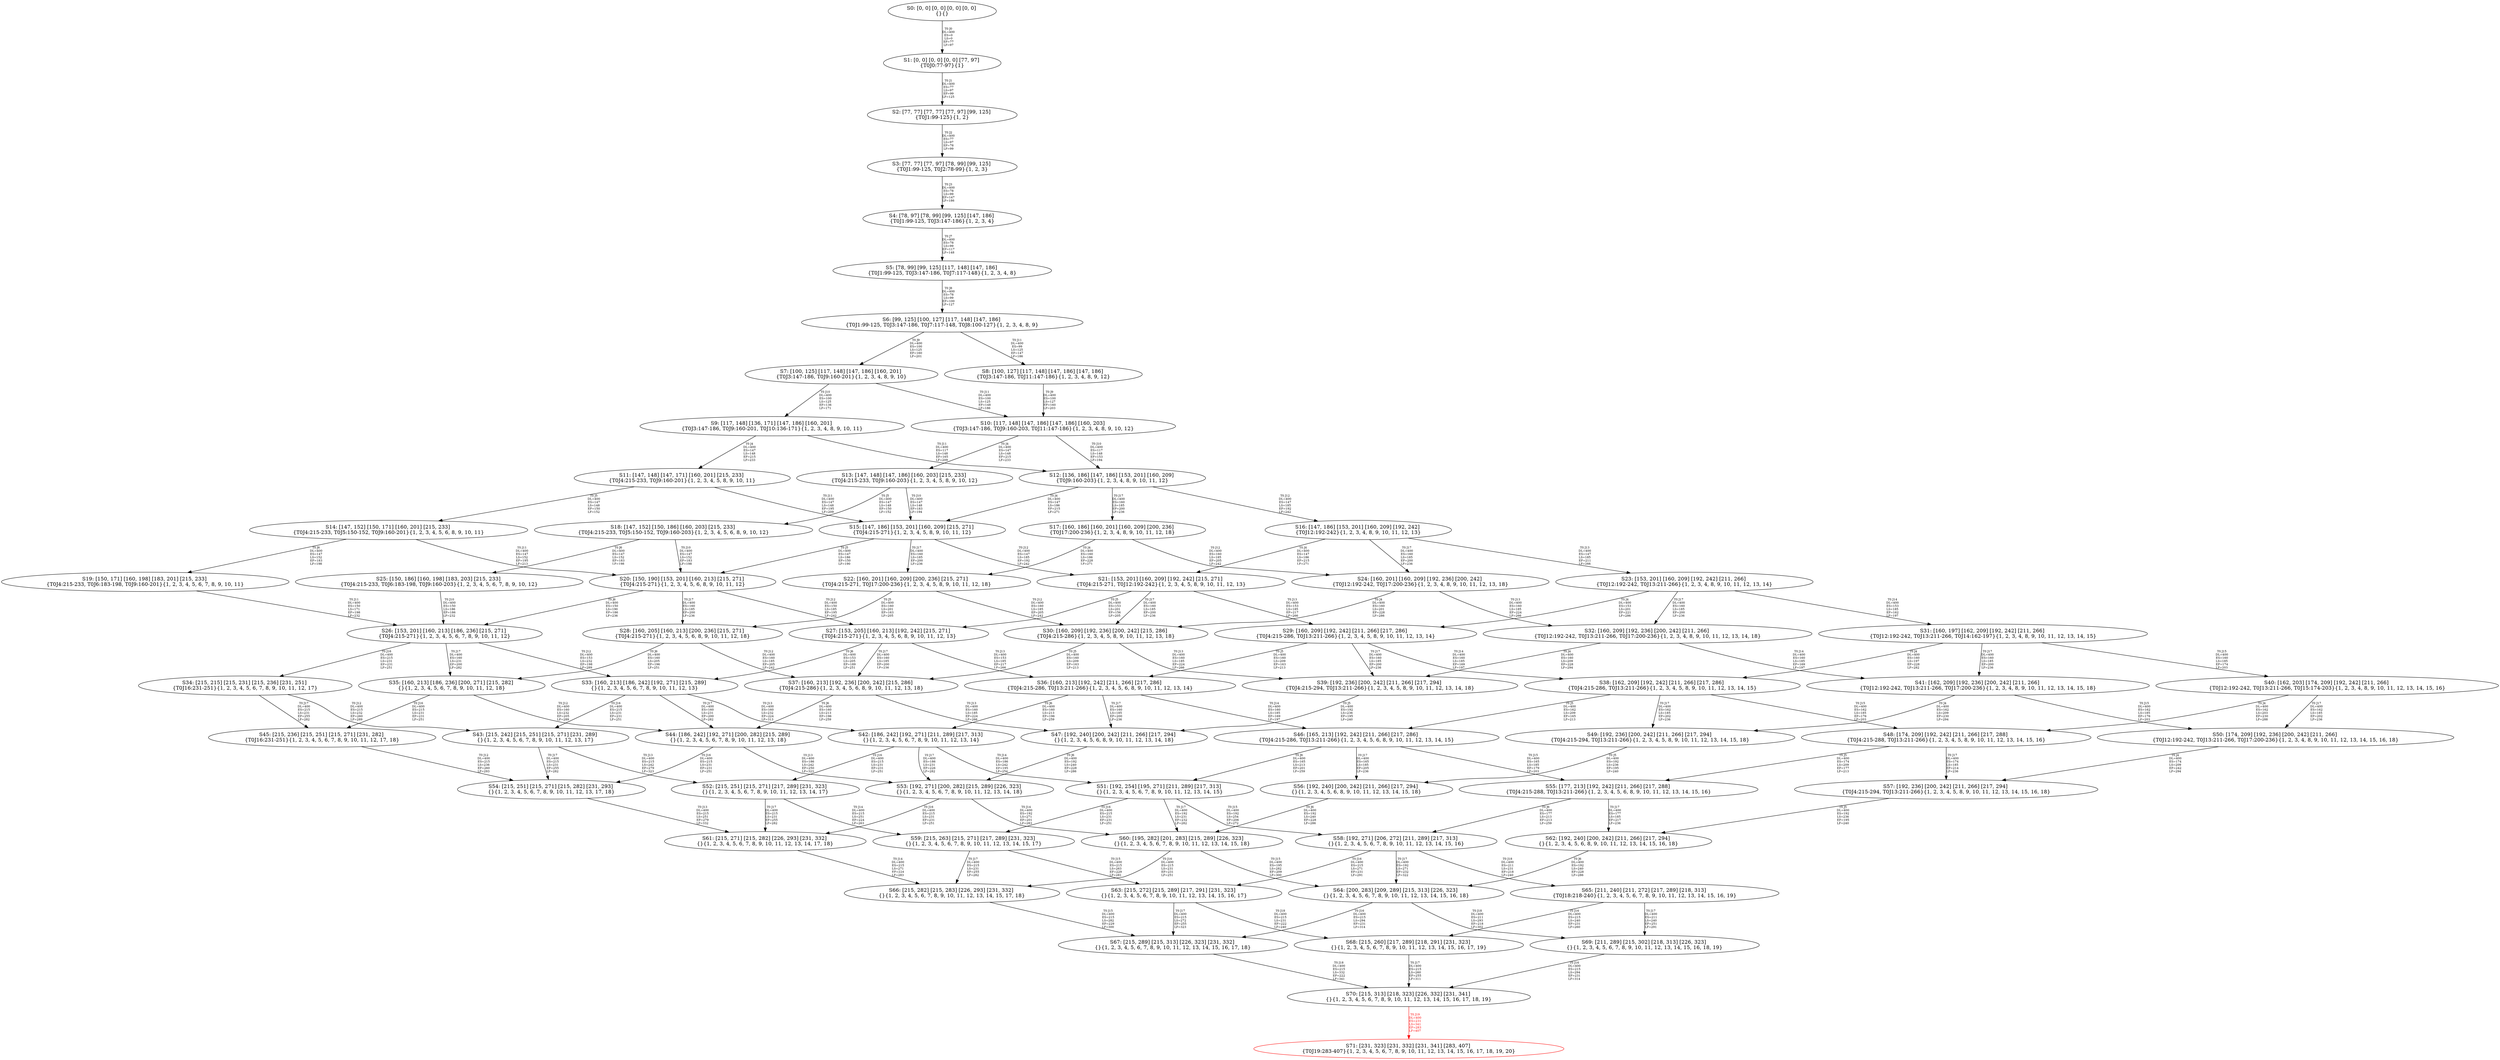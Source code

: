 digraph {
	S0[label="S0: [0, 0] [0, 0] [0, 0] [0, 0] \n{}{}"];
	S1[label="S1: [0, 0] [0, 0] [0, 0] [77, 97] \n{T0J0:77-97}{1}"];
	S2[label="S2: [77, 77] [77, 77] [77, 97] [99, 125] \n{T0J1:99-125}{1, 2}"];
	S3[label="S3: [77, 77] [77, 97] [78, 99] [99, 125] \n{T0J1:99-125, T0J2:78-99}{1, 2, 3}"];
	S4[label="S4: [78, 97] [78, 99] [99, 125] [147, 186] \n{T0J1:99-125, T0J3:147-186}{1, 2, 3, 4}"];
	S5[label="S5: [78, 99] [99, 125] [117, 148] [147, 186] \n{T0J1:99-125, T0J3:147-186, T0J7:117-148}{1, 2, 3, 4, 8}"];
	S6[label="S6: [99, 125] [100, 127] [117, 148] [147, 186] \n{T0J1:99-125, T0J3:147-186, T0J7:117-148, T0J8:100-127}{1, 2, 3, 4, 8, 9}"];
	S7[label="S7: [100, 125] [117, 148] [147, 186] [160, 201] \n{T0J3:147-186, T0J9:160-201}{1, 2, 3, 4, 8, 9, 10}"];
	S8[label="S8: [100, 127] [117, 148] [147, 186] [147, 186] \n{T0J3:147-186, T0J11:147-186}{1, 2, 3, 4, 8, 9, 12}"];
	S9[label="S9: [117, 148] [136, 171] [147, 186] [160, 201] \n{T0J3:147-186, T0J9:160-201, T0J10:136-171}{1, 2, 3, 4, 8, 9, 10, 11}"];
	S10[label="S10: [117, 148] [147, 186] [147, 186] [160, 203] \n{T0J3:147-186, T0J9:160-203, T0J11:147-186}{1, 2, 3, 4, 8, 9, 10, 12}"];
	S11[label="S11: [147, 148] [147, 171] [160, 201] [215, 233] \n{T0J4:215-233, T0J9:160-201}{1, 2, 3, 4, 5, 8, 9, 10, 11}"];
	S12[label="S12: [136, 186] [147, 186] [153, 201] [160, 209] \n{T0J9:160-203}{1, 2, 3, 4, 8, 9, 10, 11, 12}"];
	S13[label="S13: [147, 148] [147, 186] [160, 203] [215, 233] \n{T0J4:215-233, T0J9:160-203}{1, 2, 3, 4, 5, 8, 9, 10, 12}"];
	S14[label="S14: [147, 152] [150, 171] [160, 201] [215, 233] \n{T0J4:215-233, T0J5:150-152, T0J9:160-201}{1, 2, 3, 4, 5, 6, 8, 9, 10, 11}"];
	S15[label="S15: [147, 186] [153, 201] [160, 209] [215, 271] \n{T0J4:215-271}{1, 2, 3, 4, 5, 8, 9, 10, 11, 12}"];
	S16[label="S16: [147, 186] [153, 201] [160, 209] [192, 242] \n{T0J12:192-242}{1, 2, 3, 4, 8, 9, 10, 11, 12, 13}"];
	S17[label="S17: [160, 186] [160, 201] [160, 209] [200, 236] \n{T0J17:200-236}{1, 2, 3, 4, 8, 9, 10, 11, 12, 18}"];
	S18[label="S18: [147, 152] [150, 186] [160, 203] [215, 233] \n{T0J4:215-233, T0J5:150-152, T0J9:160-203}{1, 2, 3, 4, 5, 6, 8, 9, 10, 12}"];
	S19[label="S19: [150, 171] [160, 198] [183, 201] [215, 233] \n{T0J4:215-233, T0J6:183-198, T0J9:160-201}{1, 2, 3, 4, 5, 6, 7, 8, 9, 10, 11}"];
	S20[label="S20: [150, 190] [153, 201] [160, 213] [215, 271] \n{T0J4:215-271}{1, 2, 3, 4, 5, 6, 8, 9, 10, 11, 12}"];
	S21[label="S21: [153, 201] [160, 209] [192, 242] [215, 271] \n{T0J4:215-271, T0J12:192-242}{1, 2, 3, 4, 5, 8, 9, 10, 11, 12, 13}"];
	S22[label="S22: [160, 201] [160, 209] [200, 236] [215, 271] \n{T0J4:215-271, T0J17:200-236}{1, 2, 3, 4, 5, 8, 9, 10, 11, 12, 18}"];
	S23[label="S23: [153, 201] [160, 209] [192, 242] [211, 266] \n{T0J12:192-242, T0J13:211-266}{1, 2, 3, 4, 8, 9, 10, 11, 12, 13, 14}"];
	S24[label="S24: [160, 201] [160, 209] [192, 236] [200, 242] \n{T0J12:192-242, T0J17:200-236}{1, 2, 3, 4, 8, 9, 10, 11, 12, 13, 18}"];
	S25[label="S25: [150, 186] [160, 198] [183, 203] [215, 233] \n{T0J4:215-233, T0J6:183-198, T0J9:160-203}{1, 2, 3, 4, 5, 6, 7, 8, 9, 10, 12}"];
	S26[label="S26: [153, 201] [160, 213] [186, 236] [215, 271] \n{T0J4:215-271}{1, 2, 3, 4, 5, 6, 7, 8, 9, 10, 11, 12}"];
	S27[label="S27: [153, 205] [160, 213] [192, 242] [215, 271] \n{T0J4:215-271}{1, 2, 3, 4, 5, 6, 8, 9, 10, 11, 12, 13}"];
	S28[label="S28: [160, 205] [160, 213] [200, 236] [215, 271] \n{T0J4:215-271}{1, 2, 3, 4, 5, 6, 8, 9, 10, 11, 12, 18}"];
	S29[label="S29: [160, 209] [192, 242] [211, 266] [217, 286] \n{T0J4:215-286, T0J13:211-266}{1, 2, 3, 4, 5, 8, 9, 10, 11, 12, 13, 14}"];
	S30[label="S30: [160, 209] [192, 236] [200, 242] [215, 286] \n{T0J4:215-286}{1, 2, 3, 4, 5, 8, 9, 10, 11, 12, 13, 18}"];
	S31[label="S31: [160, 197] [162, 209] [192, 242] [211, 266] \n{T0J12:192-242, T0J13:211-266, T0J14:162-197}{1, 2, 3, 4, 8, 9, 10, 11, 12, 13, 14, 15}"];
	S32[label="S32: [160, 209] [192, 236] [200, 242] [211, 266] \n{T0J12:192-242, T0J13:211-266, T0J17:200-236}{1, 2, 3, 4, 8, 9, 10, 11, 12, 13, 14, 18}"];
	S33[label="S33: [160, 213] [186, 242] [192, 271] [215, 289] \n{}{1, 2, 3, 4, 5, 6, 7, 8, 9, 10, 11, 12, 13}"];
	S34[label="S34: [215, 215] [215, 231] [215, 236] [231, 251] \n{T0J16:231-251}{1, 2, 3, 4, 5, 6, 7, 8, 9, 10, 11, 12, 17}"];
	S35[label="S35: [160, 213] [186, 236] [200, 271] [215, 282] \n{}{1, 2, 3, 4, 5, 6, 7, 8, 9, 10, 11, 12, 18}"];
	S36[label="S36: [160, 213] [192, 242] [211, 266] [217, 286] \n{T0J4:215-286, T0J13:211-266}{1, 2, 3, 4, 5, 6, 8, 9, 10, 11, 12, 13, 14}"];
	S37[label="S37: [160, 213] [192, 236] [200, 242] [215, 286] \n{T0J4:215-286}{1, 2, 3, 4, 5, 6, 8, 9, 10, 11, 12, 13, 18}"];
	S38[label="S38: [162, 209] [192, 242] [211, 266] [217, 286] \n{T0J4:215-286, T0J13:211-266}{1, 2, 3, 4, 5, 8, 9, 10, 11, 12, 13, 14, 15}"];
	S39[label="S39: [192, 236] [200, 242] [211, 266] [217, 294] \n{T0J4:215-294, T0J13:211-266}{1, 2, 3, 4, 5, 8, 9, 10, 11, 12, 13, 14, 18}"];
	S40[label="S40: [162, 203] [174, 209] [192, 242] [211, 266] \n{T0J12:192-242, T0J13:211-266, T0J15:174-203}{1, 2, 3, 4, 8, 9, 10, 11, 12, 13, 14, 15, 16}"];
	S41[label="S41: [162, 209] [192, 236] [200, 242] [211, 266] \n{T0J12:192-242, T0J13:211-266, T0J17:200-236}{1, 2, 3, 4, 8, 9, 10, 11, 12, 13, 14, 15, 18}"];
	S42[label="S42: [186, 242] [192, 271] [211, 289] [217, 313] \n{}{1, 2, 3, 4, 5, 6, 7, 8, 9, 10, 11, 12, 13, 14}"];
	S43[label="S43: [215, 242] [215, 251] [215, 271] [231, 289] \n{}{1, 2, 3, 4, 5, 6, 7, 8, 9, 10, 11, 12, 13, 17}"];
	S44[label="S44: [186, 242] [192, 271] [200, 282] [215, 289] \n{}{1, 2, 3, 4, 5, 6, 7, 8, 9, 10, 11, 12, 13, 18}"];
	S45[label="S45: [215, 236] [215, 251] [215, 271] [231, 282] \n{T0J16:231-251}{1, 2, 3, 4, 5, 6, 7, 8, 9, 10, 11, 12, 17, 18}"];
	S46[label="S46: [165, 213] [192, 242] [211, 266] [217, 286] \n{T0J4:215-286, T0J13:211-266}{1, 2, 3, 4, 5, 6, 8, 9, 10, 11, 12, 13, 14, 15}"];
	S47[label="S47: [192, 240] [200, 242] [211, 266] [217, 294] \n{}{1, 2, 3, 4, 5, 6, 8, 9, 10, 11, 12, 13, 14, 18}"];
	S48[label="S48: [174, 209] [192, 242] [211, 266] [217, 288] \n{T0J4:215-288, T0J13:211-266}{1, 2, 3, 4, 5, 8, 9, 10, 11, 12, 13, 14, 15, 16}"];
	S49[label="S49: [192, 236] [200, 242] [211, 266] [217, 294] \n{T0J4:215-294, T0J13:211-266}{1, 2, 3, 4, 5, 8, 9, 10, 11, 12, 13, 14, 15, 18}"];
	S50[label="S50: [174, 209] [192, 236] [200, 242] [211, 266] \n{T0J12:192-242, T0J13:211-266, T0J17:200-236}{1, 2, 3, 4, 8, 9, 10, 11, 12, 13, 14, 15, 16, 18}"];
	S51[label="S51: [192, 254] [195, 271] [211, 289] [217, 313] \n{}{1, 2, 3, 4, 5, 6, 7, 8, 9, 10, 11, 12, 13, 14, 15}"];
	S52[label="S52: [215, 251] [215, 271] [217, 289] [231, 323] \n{}{1, 2, 3, 4, 5, 6, 7, 8, 9, 10, 11, 12, 13, 14, 17}"];
	S53[label="S53: [192, 271] [200, 282] [215, 289] [226, 323] \n{}{1, 2, 3, 4, 5, 6, 7, 8, 9, 10, 11, 12, 13, 14, 18}"];
	S54[label="S54: [215, 251] [215, 271] [215, 282] [231, 293] \n{}{1, 2, 3, 4, 5, 6, 7, 8, 9, 10, 11, 12, 13, 17, 18}"];
	S55[label="S55: [177, 213] [192, 242] [211, 266] [217, 288] \n{T0J4:215-288, T0J13:211-266}{1, 2, 3, 4, 5, 6, 8, 9, 10, 11, 12, 13, 14, 15, 16}"];
	S56[label="S56: [192, 240] [200, 242] [211, 266] [217, 294] \n{}{1, 2, 3, 4, 5, 6, 8, 9, 10, 11, 12, 13, 14, 15, 18}"];
	S57[label="S57: [192, 236] [200, 242] [211, 266] [217, 294] \n{T0J4:215-294, T0J13:211-266}{1, 2, 3, 4, 5, 8, 9, 10, 11, 12, 13, 14, 15, 16, 18}"];
	S58[label="S58: [192, 271] [206, 272] [211, 289] [217, 313] \n{}{1, 2, 3, 4, 5, 6, 7, 8, 9, 10, 11, 12, 13, 14, 15, 16}"];
	S59[label="S59: [215, 263] [215, 271] [217, 289] [231, 323] \n{}{1, 2, 3, 4, 5, 6, 7, 8, 9, 10, 11, 12, 13, 14, 15, 17}"];
	S60[label="S60: [195, 282] [201, 283] [215, 289] [226, 323] \n{}{1, 2, 3, 4, 5, 6, 7, 8, 9, 10, 11, 12, 13, 14, 15, 18}"];
	S61[label="S61: [215, 271] [215, 282] [226, 293] [231, 332] \n{}{1, 2, 3, 4, 5, 6, 7, 8, 9, 10, 11, 12, 13, 14, 17, 18}"];
	S62[label="S62: [192, 240] [200, 242] [211, 266] [217, 294] \n{}{1, 2, 3, 4, 5, 6, 8, 9, 10, 11, 12, 13, 14, 15, 16, 18}"];
	S63[label="S63: [215, 272] [215, 289] [217, 291] [231, 323] \n{}{1, 2, 3, 4, 5, 6, 7, 8, 9, 10, 11, 12, 13, 14, 15, 16, 17}"];
	S64[label="S64: [200, 283] [209, 289] [215, 313] [226, 323] \n{}{1, 2, 3, 4, 5, 6, 7, 8, 9, 10, 11, 12, 13, 14, 15, 16, 18}"];
	S65[label="S65: [211, 240] [211, 272] [217, 289] [218, 313] \n{T0J18:218-240}{1, 2, 3, 4, 5, 6, 7, 8, 9, 10, 11, 12, 13, 14, 15, 16, 19}"];
	S66[label="S66: [215, 282] [215, 283] [226, 293] [231, 332] \n{}{1, 2, 3, 4, 5, 6, 7, 8, 9, 10, 11, 12, 13, 14, 15, 17, 18}"];
	S67[label="S67: [215, 289] [215, 313] [226, 323] [231, 332] \n{}{1, 2, 3, 4, 5, 6, 7, 8, 9, 10, 11, 12, 13, 14, 15, 16, 17, 18}"];
	S68[label="S68: [215, 260] [217, 289] [218, 291] [231, 323] \n{}{1, 2, 3, 4, 5, 6, 7, 8, 9, 10, 11, 12, 13, 14, 15, 16, 17, 19}"];
	S69[label="S69: [211, 289] [215, 302] [218, 313] [226, 323] \n{}{1, 2, 3, 4, 5, 6, 7, 8, 9, 10, 11, 12, 13, 14, 15, 16, 18, 19}"];
	S70[label="S70: [215, 313] [218, 323] [226, 332] [231, 341] \n{}{1, 2, 3, 4, 5, 6, 7, 8, 9, 10, 11, 12, 13, 14, 15, 16, 17, 18, 19}"];
	S71[label="S71: [231, 323] [231, 332] [231, 341] [283, 407] \n{T0J19:283-407}{1, 2, 3, 4, 5, 6, 7, 8, 9, 10, 11, 12, 13, 14, 15, 16, 17, 18, 19, 20}"];
	S0 -> S1[label="T0 J0\nDL=400\nES=0\nLS=0\nEF=77\nLF=97",fontsize=8];
	S1 -> S2[label="T0 J1\nDL=400\nES=77\nLS=97\nEF=99\nLF=125",fontsize=8];
	S2 -> S3[label="T0 J2\nDL=400\nES=77\nLS=97\nEF=78\nLF=99",fontsize=8];
	S3 -> S4[label="T0 J3\nDL=400\nES=78\nLS=99\nEF=147\nLF=186",fontsize=8];
	S4 -> S5[label="T0 J7\nDL=400\nES=78\nLS=99\nEF=117\nLF=148",fontsize=8];
	S5 -> S6[label="T0 J8\nDL=400\nES=78\nLS=99\nEF=100\nLF=127",fontsize=8];
	S6 -> S7[label="T0 J9\nDL=400\nES=100\nLS=125\nEF=160\nLF=201",fontsize=8];
	S6 -> S8[label="T0 J11\nDL=400\nES=99\nLS=125\nEF=147\nLF=186",fontsize=8];
	S7 -> S9[label="T0 J10\nDL=400\nES=100\nLS=125\nEF=136\nLF=171",fontsize=8];
	S7 -> S10[label="T0 J11\nDL=400\nES=100\nLS=125\nEF=148\nLF=186",fontsize=8];
	S8 -> S10[label="T0 J9\nDL=400\nES=100\nLS=127\nEF=160\nLF=203",fontsize=8];
	S9 -> S11[label="T0 J4\nDL=400\nES=147\nLS=148\nEF=215\nLF=233",fontsize=8];
	S9 -> S12[label="T0 J11\nDL=400\nES=117\nLS=148\nEF=165\nLF=209",fontsize=8];
	S10 -> S13[label="T0 J4\nDL=400\nES=147\nLS=148\nEF=215\nLF=233",fontsize=8];
	S10 -> S12[label="T0 J10\nDL=400\nES=117\nLS=148\nEF=153\nLF=194",fontsize=8];
	S11 -> S14[label="T0 J5\nDL=400\nES=147\nLS=148\nEF=150\nLF=152",fontsize=8];
	S11 -> S15[label="T0 J11\nDL=400\nES=147\nLS=148\nEF=195\nLF=209",fontsize=8];
	S12 -> S15[label="T0 J4\nDL=400\nES=147\nLS=186\nEF=215\nLF=271",fontsize=8];
	S12 -> S16[label="T0 J12\nDL=400\nES=147\nLS=185\nEF=192\nLF=242",fontsize=8];
	S12 -> S17[label="T0 J17\nDL=400\nES=160\nLS=185\nEF=200\nLF=236",fontsize=8];
	S13 -> S18[label="T0 J5\nDL=400\nES=147\nLS=148\nEF=150\nLF=152",fontsize=8];
	S13 -> S15[label="T0 J10\nDL=400\nES=147\nLS=148\nEF=183\nLF=194",fontsize=8];
	S14 -> S19[label="T0 J6\nDL=400\nES=147\nLS=152\nEF=183\nLF=198",fontsize=8];
	S14 -> S20[label="T0 J11\nDL=400\nES=147\nLS=152\nEF=195\nLF=213",fontsize=8];
	S15 -> S20[label="T0 J5\nDL=400\nES=147\nLS=186\nEF=150\nLF=190",fontsize=8];
	S15 -> S21[label="T0 J12\nDL=400\nES=147\nLS=185\nEF=192\nLF=242",fontsize=8];
	S15 -> S22[label="T0 J17\nDL=400\nES=160\nLS=185\nEF=200\nLF=236",fontsize=8];
	S16 -> S21[label="T0 J4\nDL=400\nES=147\nLS=186\nEF=215\nLF=271",fontsize=8];
	S16 -> S23[label="T0 J13\nDL=400\nES=147\nLS=185\nEF=211\nLF=266",fontsize=8];
	S16 -> S24[label="T0 J17\nDL=400\nES=160\nLS=185\nEF=200\nLF=236",fontsize=8];
	S17 -> S22[label="T0 J4\nDL=400\nES=160\nLS=186\nEF=228\nLF=271",fontsize=8];
	S17 -> S24[label="T0 J12\nDL=400\nES=160\nLS=185\nEF=205\nLF=242",fontsize=8];
	S18 -> S25[label="T0 J6\nDL=400\nES=147\nLS=152\nEF=183\nLF=198",fontsize=8];
	S18 -> S20[label="T0 J10\nDL=400\nES=147\nLS=152\nEF=183\nLF=198",fontsize=8];
	S19 -> S26[label="T0 J11\nDL=400\nES=150\nLS=171\nEF=198\nLF=232",fontsize=8];
	S20 -> S26[label="T0 J6\nDL=400\nES=150\nLS=190\nEF=186\nLF=236",fontsize=8];
	S20 -> S27[label="T0 J12\nDL=400\nES=150\nLS=185\nEF=195\nLF=242",fontsize=8];
	S20 -> S28[label="T0 J17\nDL=400\nES=160\nLS=185\nEF=200\nLF=236",fontsize=8];
	S21 -> S27[label="T0 J5\nDL=400\nES=153\nLS=201\nEF=156\nLF=205",fontsize=8];
	S21 -> S29[label="T0 J13\nDL=400\nES=153\nLS=185\nEF=217\nLF=266",fontsize=8];
	S21 -> S30[label="T0 J17\nDL=400\nES=160\nLS=185\nEF=200\nLF=236",fontsize=8];
	S22 -> S28[label="T0 J5\nDL=400\nES=160\nLS=201\nEF=163\nLF=205",fontsize=8];
	S22 -> S30[label="T0 J12\nDL=400\nES=160\nLS=185\nEF=205\nLF=242",fontsize=8];
	S23 -> S29[label="T0 J4\nDL=400\nES=153\nLS=201\nEF=221\nLF=286",fontsize=8];
	S23 -> S31[label="T0 J14\nDL=400\nES=153\nLS=185\nEF=162\nLF=197",fontsize=8];
	S23 -> S32[label="T0 J17\nDL=400\nES=160\nLS=185\nEF=200\nLF=236",fontsize=8];
	S24 -> S30[label="T0 J4\nDL=400\nES=160\nLS=201\nEF=228\nLF=286",fontsize=8];
	S24 -> S32[label="T0 J13\nDL=400\nES=160\nLS=185\nEF=224\nLF=266",fontsize=8];
	S25 -> S26[label="T0 J10\nDL=400\nES=150\nLS=186\nEF=186\nLF=232",fontsize=8];
	S26 -> S33[label="T0 J12\nDL=400\nES=153\nLS=232\nEF=198\nLF=289",fontsize=8];
	S26 -> S34[label="T0 J16\nDL=400\nES=215\nLS=231\nEF=231\nLF=251",fontsize=8];
	S26 -> S35[label="T0 J17\nDL=400\nES=160\nLS=231\nEF=200\nLF=282",fontsize=8];
	S27 -> S33[label="T0 J6\nDL=400\nES=153\nLS=205\nEF=189\nLF=251",fontsize=8];
	S27 -> S36[label="T0 J13\nDL=400\nES=153\nLS=185\nEF=217\nLF=266",fontsize=8];
	S27 -> S37[label="T0 J17\nDL=400\nES=160\nLS=185\nEF=200\nLF=236",fontsize=8];
	S28 -> S35[label="T0 J6\nDL=400\nES=160\nLS=205\nEF=196\nLF=251",fontsize=8];
	S28 -> S37[label="T0 J12\nDL=400\nES=160\nLS=185\nEF=205\nLF=242",fontsize=8];
	S29 -> S36[label="T0 J5\nDL=400\nES=160\nLS=209\nEF=163\nLF=213",fontsize=8];
	S29 -> S38[label="T0 J14\nDL=400\nES=160\nLS=185\nEF=169\nLF=197",fontsize=8];
	S29 -> S39[label="T0 J17\nDL=400\nES=160\nLS=185\nEF=200\nLF=236",fontsize=8];
	S30 -> S37[label="T0 J5\nDL=400\nES=160\nLS=209\nEF=163\nLF=213",fontsize=8];
	S30 -> S39[label="T0 J13\nDL=400\nES=160\nLS=185\nEF=224\nLF=266",fontsize=8];
	S31 -> S38[label="T0 J4\nDL=400\nES=160\nLS=197\nEF=228\nLF=282",fontsize=8];
	S31 -> S40[label="T0 J15\nDL=400\nES=160\nLS=185\nEF=174\nLF=203",fontsize=8];
	S31 -> S41[label="T0 J17\nDL=400\nES=160\nLS=185\nEF=200\nLF=236",fontsize=8];
	S32 -> S39[label="T0 J4\nDL=400\nES=160\nLS=209\nEF=228\nLF=294",fontsize=8];
	S32 -> S41[label="T0 J14\nDL=400\nES=160\nLS=185\nEF=169\nLF=197",fontsize=8];
	S33 -> S42[label="T0 J13\nDL=400\nES=160\nLS=232\nEF=224\nLF=313",fontsize=8];
	S33 -> S43[label="T0 J16\nDL=400\nES=215\nLS=231\nEF=231\nLF=251",fontsize=8];
	S33 -> S44[label="T0 J17\nDL=400\nES=160\nLS=231\nEF=200\nLF=282",fontsize=8];
	S34 -> S43[label="T0 J12\nDL=400\nES=215\nLS=232\nEF=260\nLF=289",fontsize=8];
	S34 -> S45[label="T0 J17\nDL=400\nES=215\nLS=231\nEF=255\nLF=282",fontsize=8];
	S35 -> S44[label="T0 J12\nDL=400\nES=160\nLS=232\nEF=205\nLF=289",fontsize=8];
	S35 -> S45[label="T0 J16\nDL=400\nES=215\nLS=231\nEF=231\nLF=251",fontsize=8];
	S36 -> S42[label="T0 J6\nDL=400\nES=160\nLS=213\nEF=196\nLF=259",fontsize=8];
	S36 -> S46[label="T0 J14\nDL=400\nES=160\nLS=185\nEF=169\nLF=197",fontsize=8];
	S36 -> S47[label="T0 J17\nDL=400\nES=160\nLS=185\nEF=200\nLF=236",fontsize=8];
	S37 -> S44[label="T0 J6\nDL=400\nES=160\nLS=213\nEF=196\nLF=259",fontsize=8];
	S37 -> S47[label="T0 J13\nDL=400\nES=160\nLS=185\nEF=224\nLF=266",fontsize=8];
	S38 -> S46[label="T0 J5\nDL=400\nES=162\nLS=209\nEF=165\nLF=213",fontsize=8];
	S38 -> S48[label="T0 J15\nDL=400\nES=162\nLS=185\nEF=176\nLF=203",fontsize=8];
	S38 -> S49[label="T0 J17\nDL=400\nES=162\nLS=185\nEF=202\nLF=236",fontsize=8];
	S39 -> S47[label="T0 J5\nDL=400\nES=192\nLS=236\nEF=195\nLF=240",fontsize=8];
	S40 -> S48[label="T0 J4\nDL=400\nES=162\nLS=203\nEF=230\nLF=288",fontsize=8];
	S40 -> S50[label="T0 J17\nDL=400\nES=162\nLS=185\nEF=202\nLF=236",fontsize=8];
	S41 -> S49[label="T0 J4\nDL=400\nES=162\nLS=209\nEF=230\nLF=294",fontsize=8];
	S41 -> S50[label="T0 J15\nDL=400\nES=162\nLS=185\nEF=176\nLF=203",fontsize=8];
	S42 -> S51[label="T0 J14\nDL=400\nES=186\nLS=242\nEF=195\nLF=254",fontsize=8];
	S42 -> S52[label="T0 J16\nDL=400\nES=215\nLS=231\nEF=231\nLF=251",fontsize=8];
	S42 -> S53[label="T0 J17\nDL=400\nES=186\nLS=231\nEF=226\nLF=282",fontsize=8];
	S43 -> S52[label="T0 J13\nDL=400\nES=215\nLS=242\nEF=279\nLF=323",fontsize=8];
	S43 -> S54[label="T0 J17\nDL=400\nES=215\nLS=231\nEF=255\nLF=282",fontsize=8];
	S44 -> S53[label="T0 J13\nDL=400\nES=186\nLS=242\nEF=250\nLF=323",fontsize=8];
	S44 -> S54[label="T0 J16\nDL=400\nES=215\nLS=231\nEF=231\nLF=251",fontsize=8];
	S45 -> S54[label="T0 J12\nDL=400\nES=215\nLS=236\nEF=260\nLF=293",fontsize=8];
	S46 -> S51[label="T0 J6\nDL=400\nES=165\nLS=213\nEF=201\nLF=259",fontsize=8];
	S46 -> S55[label="T0 J15\nDL=400\nES=165\nLS=185\nEF=179\nLF=203",fontsize=8];
	S46 -> S56[label="T0 J17\nDL=400\nES=165\nLS=185\nEF=205\nLF=236",fontsize=8];
	S47 -> S53[label="T0 J6\nDL=400\nES=192\nLS=240\nEF=228\nLF=286",fontsize=8];
	S48 -> S55[label="T0 J5\nDL=400\nES=174\nLS=209\nEF=177\nLF=213",fontsize=8];
	S48 -> S57[label="T0 J17\nDL=400\nES=174\nLS=185\nEF=214\nLF=236",fontsize=8];
	S49 -> S56[label="T0 J5\nDL=400\nES=192\nLS=236\nEF=195\nLF=240",fontsize=8];
	S50 -> S57[label="T0 J4\nDL=400\nES=174\nLS=209\nEF=242\nLF=294",fontsize=8];
	S51 -> S58[label="T0 J15\nDL=400\nES=192\nLS=254\nEF=206\nLF=272",fontsize=8];
	S51 -> S59[label="T0 J16\nDL=400\nES=215\nLS=231\nEF=231\nLF=251",fontsize=8];
	S51 -> S60[label="T0 J17\nDL=400\nES=192\nLS=231\nEF=232\nLF=282",fontsize=8];
	S52 -> S59[label="T0 J14\nDL=400\nES=215\nLS=251\nEF=224\nLF=263",fontsize=8];
	S52 -> S61[label="T0 J17\nDL=400\nES=215\nLS=231\nEF=255\nLF=282",fontsize=8];
	S53 -> S60[label="T0 J14\nDL=400\nES=192\nLS=271\nEF=201\nLF=283",fontsize=8];
	S53 -> S61[label="T0 J16\nDL=400\nES=215\nLS=231\nEF=231\nLF=251",fontsize=8];
	S54 -> S61[label="T0 J13\nDL=400\nES=215\nLS=251\nEF=279\nLF=332",fontsize=8];
	S55 -> S58[label="T0 J6\nDL=400\nES=177\nLS=213\nEF=213\nLF=259",fontsize=8];
	S55 -> S62[label="T0 J17\nDL=400\nES=177\nLS=185\nEF=217\nLF=236",fontsize=8];
	S56 -> S60[label="T0 J6\nDL=400\nES=192\nLS=240\nEF=228\nLF=286",fontsize=8];
	S57 -> S62[label="T0 J5\nDL=400\nES=192\nLS=236\nEF=195\nLF=240",fontsize=8];
	S58 -> S63[label="T0 J16\nDL=400\nES=215\nLS=271\nEF=231\nLF=291",fontsize=8];
	S58 -> S64[label="T0 J17\nDL=400\nES=192\nLS=271\nEF=232\nLF=322",fontsize=8];
	S58 -> S65[label="T0 J18\nDL=400\nES=211\nLS=231\nEF=218\nLF=240",fontsize=8];
	S59 -> S63[label="T0 J15\nDL=400\nES=215\nLS=263\nEF=229\nLF=281",fontsize=8];
	S59 -> S66[label="T0 J17\nDL=400\nES=215\nLS=231\nEF=255\nLF=282",fontsize=8];
	S60 -> S64[label="T0 J15\nDL=400\nES=195\nLS=282\nEF=209\nLF=300",fontsize=8];
	S60 -> S66[label="T0 J16\nDL=400\nES=215\nLS=231\nEF=231\nLF=251",fontsize=8];
	S61 -> S66[label="T0 J14\nDL=400\nES=215\nLS=271\nEF=224\nLF=283",fontsize=8];
	S62 -> S64[label="T0 J6\nDL=400\nES=192\nLS=240\nEF=228\nLF=286",fontsize=8];
	S63 -> S67[label="T0 J17\nDL=400\nES=215\nLS=272\nEF=255\nLF=323",fontsize=8];
	S63 -> S68[label="T0 J18\nDL=400\nES=215\nLS=231\nEF=222\nLF=240",fontsize=8];
	S64 -> S67[label="T0 J16\nDL=400\nES=215\nLS=294\nEF=231\nLF=314",fontsize=8];
	S64 -> S69[label="T0 J18\nDL=400\nES=211\nLS=293\nEF=218\nLF=302",fontsize=8];
	S65 -> S68[label="T0 J16\nDL=400\nES=215\nLS=240\nEF=231\nLF=260",fontsize=8];
	S65 -> S69[label="T0 J17\nDL=400\nES=211\nLS=240\nEF=251\nLF=291",fontsize=8];
	S66 -> S67[label="T0 J15\nDL=400\nES=215\nLS=282\nEF=229\nLF=300",fontsize=8];
	S67 -> S70[label="T0 J18\nDL=400\nES=215\nLS=332\nEF=222\nLF=341",fontsize=8];
	S68 -> S70[label="T0 J17\nDL=400\nES=215\nLS=260\nEF=255\nLF=311",fontsize=8];
	S69 -> S70[label="T0 J16\nDL=400\nES=215\nLS=294\nEF=231\nLF=314",fontsize=8];
	S70 -> S71[label="T0 J19\nDL=400\nES=231\nLS=341\nEF=283\nLF=407",color=Red,fontcolor=Red,fontsize=8];
S71[color=Red];
}
